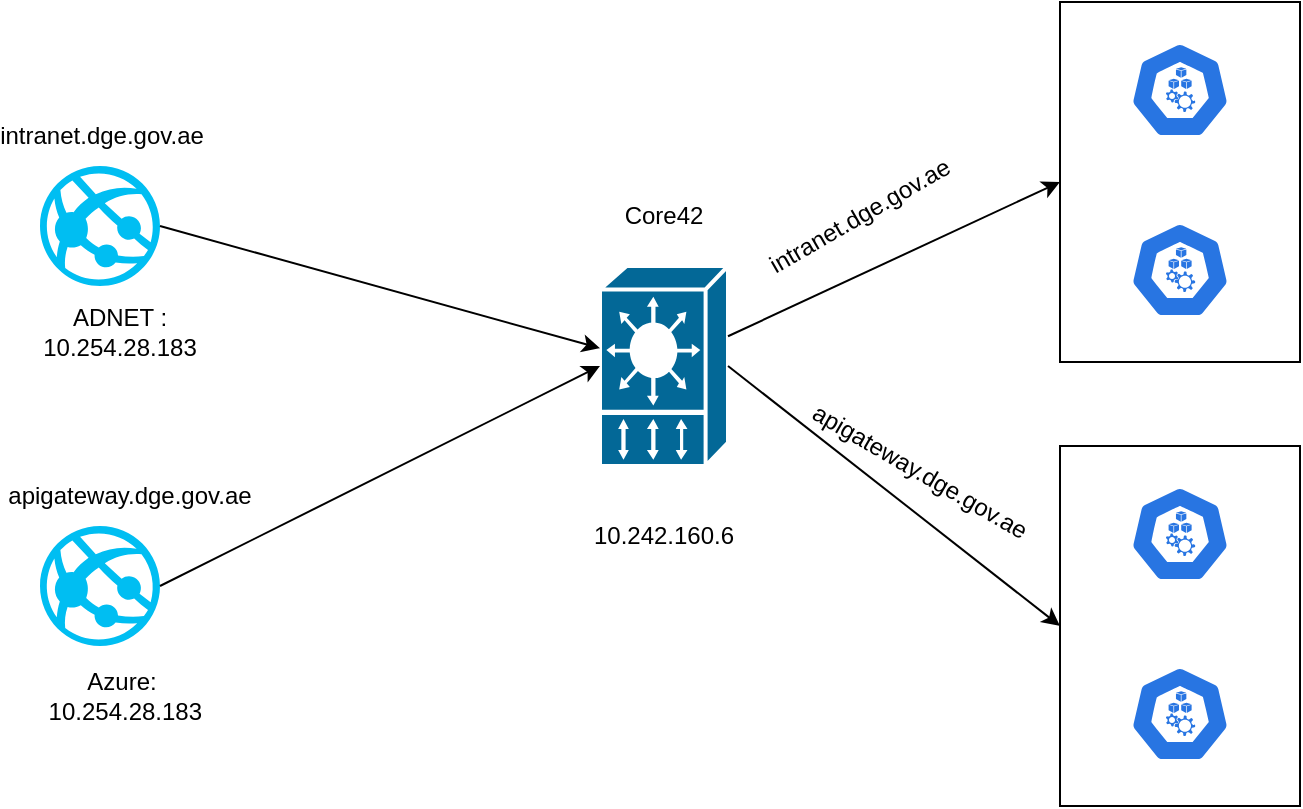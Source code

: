 <mxfile version="24.2.5" type="github">
  <diagram name="Page-1" id="simC7MvaOWSxBq7znksE">
    <mxGraphModel dx="1434" dy="716" grid="1" gridSize="10" guides="1" tooltips="1" connect="1" arrows="1" fold="1" page="1" pageScale="1" pageWidth="850" pageHeight="1100" math="0" shadow="0">
      <root>
        <mxCell id="0" />
        <mxCell id="1" parent="0" />
        <mxCell id="rlr5pRVNSerJms9Vw7Ro-1" value="" style="verticalLabelPosition=bottom;html=1;verticalAlign=top;align=center;strokeColor=none;fillColor=#00BEF2;shape=mxgraph.azure.azure_website;pointerEvents=1;" vertex="1" parent="1">
          <mxGeometry x="90" y="310" width="60" height="60" as="geometry" />
        </mxCell>
        <mxCell id="rlr5pRVNSerJms9Vw7Ro-2" value="" style="shape=mxgraph.cisco.misc.vip;html=1;pointerEvents=1;dashed=0;fillColor=#036897;strokeColor=#ffffff;strokeWidth=2;verticalLabelPosition=bottom;verticalAlign=top;align=center;outlineConnect=0;" vertex="1" parent="1">
          <mxGeometry x="370" y="180" width="64" height="100" as="geometry" />
        </mxCell>
        <mxCell id="rlr5pRVNSerJms9Vw7Ro-3" value="" style="verticalLabelPosition=bottom;html=1;verticalAlign=top;align=center;strokeColor=none;fillColor=#00BEF2;shape=mxgraph.azure.azure_website;pointerEvents=1;" vertex="1" parent="1">
          <mxGeometry x="90" y="130" width="60" height="60" as="geometry" />
        </mxCell>
        <mxCell id="rlr5pRVNSerJms9Vw7Ro-8" value="intranet.dge.gov.ae" style="text;html=1;align=center;verticalAlign=middle;whiteSpace=wrap;rounded=0;" vertex="1" parent="1">
          <mxGeometry x="71" y="100" width="100" height="30" as="geometry" />
        </mxCell>
        <mxCell id="rlr5pRVNSerJms9Vw7Ro-9" value="apigateway.dge.gov.ae" style="text;html=1;align=center;verticalAlign=middle;whiteSpace=wrap;rounded=0;" vertex="1" parent="1">
          <mxGeometry x="70" y="280" width="130" height="30" as="geometry" />
        </mxCell>
        <mxCell id="rlr5pRVNSerJms9Vw7Ro-11" value="10.242.160.6" style="text;html=1;align=center;verticalAlign=middle;whiteSpace=wrap;rounded=0;" vertex="1" parent="1">
          <mxGeometry x="372" y="300" width="60" height="30" as="geometry" />
        </mxCell>
        <mxCell id="rlr5pRVNSerJms9Vw7Ro-12" value="Core42" style="text;html=1;align=center;verticalAlign=middle;whiteSpace=wrap;rounded=0;" vertex="1" parent="1">
          <mxGeometry x="372" y="140" width="60" height="30" as="geometry" />
        </mxCell>
        <mxCell id="rlr5pRVNSerJms9Vw7Ro-22" value="" style="group" vertex="1" connectable="0" parent="1">
          <mxGeometry x="600" y="48" width="120" height="180" as="geometry" />
        </mxCell>
        <mxCell id="rlr5pRVNSerJms9Vw7Ro-18" value="" style="rounded=0;whiteSpace=wrap;html=1;" vertex="1" parent="rlr5pRVNSerJms9Vw7Ro-22">
          <mxGeometry width="120" height="180" as="geometry" />
        </mxCell>
        <mxCell id="rlr5pRVNSerJms9Vw7Ro-19" value="" style="aspect=fixed;sketch=0;html=1;dashed=0;whitespace=wrap;fillColor=#2875E2;strokeColor=#ffffff;points=[[0.005,0.63,0],[0.1,0.2,0],[0.9,0.2,0],[0.5,0,0],[0.995,0.63,0],[0.72,0.99,0],[0.5,1,0],[0.28,0.99,0]];shape=mxgraph.kubernetes.icon2;prIcon=node" vertex="1" parent="rlr5pRVNSerJms9Vw7Ro-22">
          <mxGeometry x="35" y="20" width="50" height="48" as="geometry" />
        </mxCell>
        <mxCell id="rlr5pRVNSerJms9Vw7Ro-21" value="" style="aspect=fixed;sketch=0;html=1;dashed=0;whitespace=wrap;fillColor=#2875E2;strokeColor=#ffffff;points=[[0.005,0.63,0],[0.1,0.2,0],[0.9,0.2,0],[0.5,0,0],[0.995,0.63,0],[0.72,0.99,0],[0.5,1,0],[0.28,0.99,0]];shape=mxgraph.kubernetes.icon2;prIcon=node" vertex="1" parent="rlr5pRVNSerJms9Vw7Ro-22">
          <mxGeometry x="35" y="110" width="50" height="48" as="geometry" />
        </mxCell>
        <mxCell id="rlr5pRVNSerJms9Vw7Ro-23" value="" style="group" vertex="1" connectable="0" parent="1">
          <mxGeometry x="600" y="270" width="120" height="180" as="geometry" />
        </mxCell>
        <mxCell id="rlr5pRVNSerJms9Vw7Ro-24" value="" style="rounded=0;whiteSpace=wrap;html=1;" vertex="1" parent="rlr5pRVNSerJms9Vw7Ro-23">
          <mxGeometry width="120" height="180" as="geometry" />
        </mxCell>
        <mxCell id="rlr5pRVNSerJms9Vw7Ro-25" value="" style="aspect=fixed;sketch=0;html=1;dashed=0;whitespace=wrap;fillColor=#2875E2;strokeColor=#ffffff;points=[[0.005,0.63,0],[0.1,0.2,0],[0.9,0.2,0],[0.5,0,0],[0.995,0.63,0],[0.72,0.99,0],[0.5,1,0],[0.28,0.99,0]];shape=mxgraph.kubernetes.icon2;prIcon=node" vertex="1" parent="rlr5pRVNSerJms9Vw7Ro-23">
          <mxGeometry x="35" y="20" width="50" height="48" as="geometry" />
        </mxCell>
        <mxCell id="rlr5pRVNSerJms9Vw7Ro-26" value="" style="aspect=fixed;sketch=0;html=1;dashed=0;whitespace=wrap;fillColor=#2875E2;strokeColor=#ffffff;points=[[0.005,0.63,0],[0.1,0.2,0],[0.9,0.2,0],[0.5,0,0],[0.995,0.63,0],[0.72,0.99,0],[0.5,1,0],[0.28,0.99,0]];shape=mxgraph.kubernetes.icon2;prIcon=node" vertex="1" parent="rlr5pRVNSerJms9Vw7Ro-23">
          <mxGeometry x="35" y="110" width="50" height="48" as="geometry" />
        </mxCell>
        <mxCell id="rlr5pRVNSerJms9Vw7Ro-27" value="Azure:&lt;div&gt;&amp;nbsp;10.254.28.183&lt;/div&gt;" style="text;html=1;align=center;verticalAlign=middle;whiteSpace=wrap;rounded=0;" vertex="1" parent="1">
          <mxGeometry x="71" y="380" width="120" height="30" as="geometry" />
        </mxCell>
        <mxCell id="rlr5pRVNSerJms9Vw7Ro-28" value="ADNET : 10.254.28.183" style="text;html=1;align=center;verticalAlign=middle;whiteSpace=wrap;rounded=0;" vertex="1" parent="1">
          <mxGeometry x="70" y="198" width="120" height="30" as="geometry" />
        </mxCell>
        <mxCell id="rlr5pRVNSerJms9Vw7Ro-29" value="" style="endArrow=classic;html=1;rounded=0;exitX=1;exitY=0.5;exitDx=0;exitDy=0;exitPerimeter=0;" edge="1" parent="1" source="rlr5pRVNSerJms9Vw7Ro-3" target="rlr5pRVNSerJms9Vw7Ro-2">
          <mxGeometry width="50" height="50" relative="1" as="geometry">
            <mxPoint x="400" y="390" as="sourcePoint" />
            <mxPoint x="450" y="340" as="targetPoint" />
          </mxGeometry>
        </mxCell>
        <mxCell id="rlr5pRVNSerJms9Vw7Ro-31" value="" style="endArrow=classic;html=1;rounded=0;exitX=1;exitY=0.5;exitDx=0;exitDy=0;exitPerimeter=0;entryX=0;entryY=0.5;entryDx=0;entryDy=0;entryPerimeter=0;" edge="1" parent="1" source="rlr5pRVNSerJms9Vw7Ro-1" target="rlr5pRVNSerJms9Vw7Ro-2">
          <mxGeometry width="50" height="50" relative="1" as="geometry">
            <mxPoint x="400" y="390" as="sourcePoint" />
            <mxPoint x="450" y="340" as="targetPoint" />
          </mxGeometry>
        </mxCell>
        <mxCell id="rlr5pRVNSerJms9Vw7Ro-32" value="" style="endArrow=classic;html=1;rounded=0;entryX=0;entryY=0.5;entryDx=0;entryDy=0;" edge="1" parent="1" source="rlr5pRVNSerJms9Vw7Ro-2" target="rlr5pRVNSerJms9Vw7Ro-18">
          <mxGeometry width="50" height="50" relative="1" as="geometry">
            <mxPoint x="400" y="390" as="sourcePoint" />
            <mxPoint x="450" y="340" as="targetPoint" />
          </mxGeometry>
        </mxCell>
        <mxCell id="rlr5pRVNSerJms9Vw7Ro-33" value="" style="endArrow=classic;html=1;rounded=0;exitX=1;exitY=0.5;exitDx=0;exitDy=0;exitPerimeter=0;" edge="1" parent="1" source="rlr5pRVNSerJms9Vw7Ro-2">
          <mxGeometry width="50" height="50" relative="1" as="geometry">
            <mxPoint x="400" y="390" as="sourcePoint" />
            <mxPoint x="600" y="360" as="targetPoint" />
          </mxGeometry>
        </mxCell>
        <mxCell id="rlr5pRVNSerJms9Vw7Ro-34" value="intranet.dge.gov.ae" style="text;html=1;align=center;verticalAlign=middle;whiteSpace=wrap;rounded=0;rotation=-30;" vertex="1" parent="1">
          <mxGeometry x="470" y="140" width="60" height="30" as="geometry" />
        </mxCell>
        <mxCell id="rlr5pRVNSerJms9Vw7Ro-35" value="apigateway.dge.gov.ae" style="text;html=1;align=center;verticalAlign=middle;whiteSpace=wrap;rounded=0;rotation=30;" vertex="1" parent="1">
          <mxGeometry x="500" y="268" width="60" height="30" as="geometry" />
        </mxCell>
      </root>
    </mxGraphModel>
  </diagram>
</mxfile>

